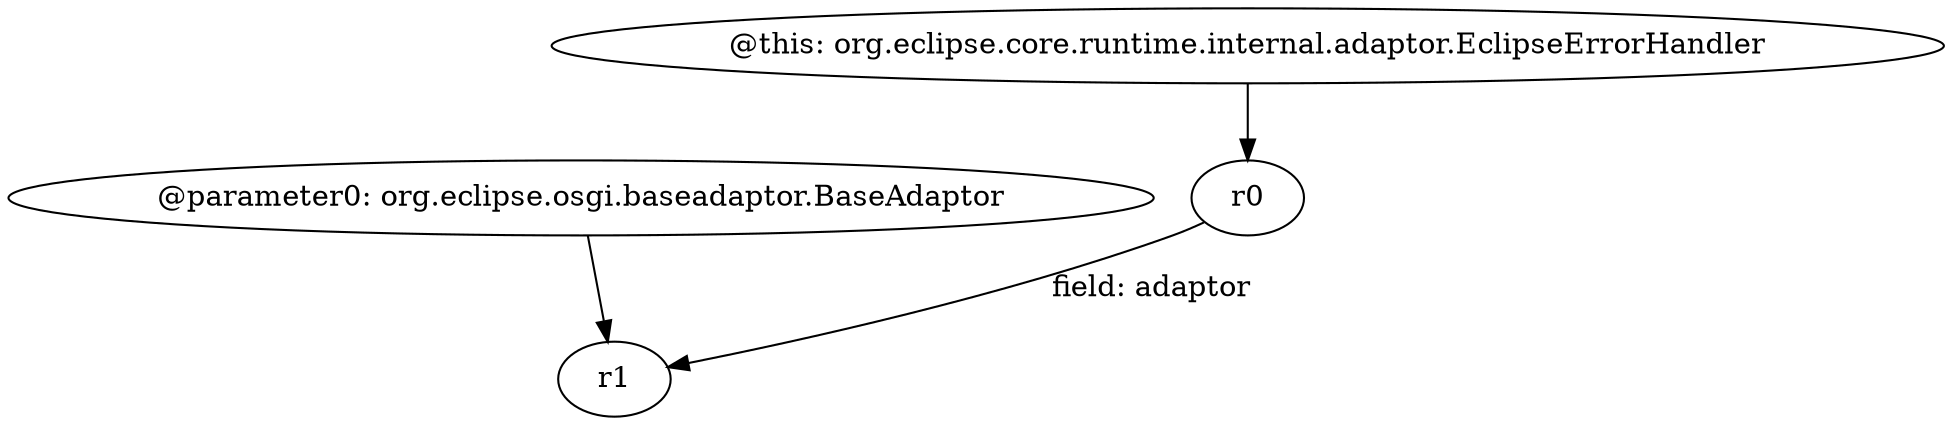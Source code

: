 digraph g {
0[label="r0"]
1[label="r1"]
0->1[label="field: adaptor"]
2[label="@this: org.eclipse.core.runtime.internal.adaptor.EclipseErrorHandler"]
2->0[label=""]
3[label="@parameter0: org.eclipse.osgi.baseadaptor.BaseAdaptor"]
3->1[label=""]
}